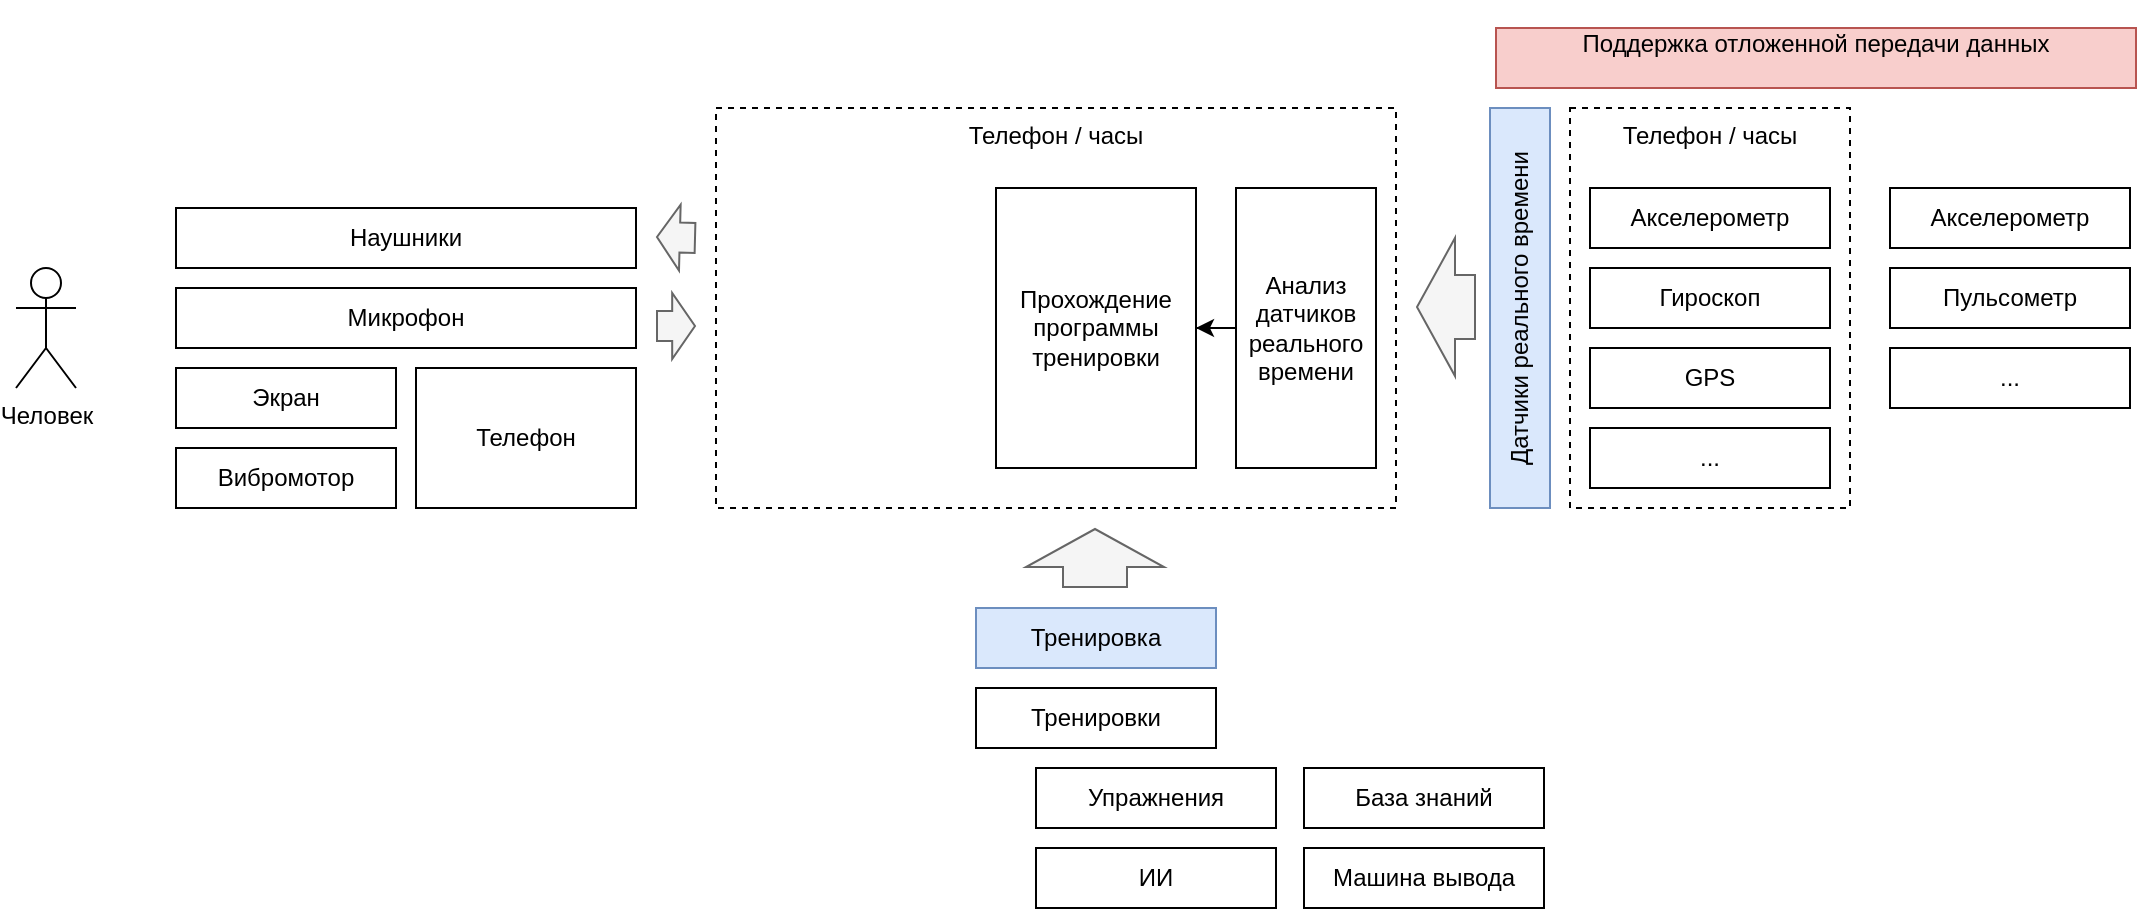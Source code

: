 <mxfile version="21.5.2" type="github">
  <diagram name="Страница 1" id="B03sfNhwtqYUe3YR9xNH">
    <mxGraphModel dx="2062" dy="634" grid="1" gridSize="10" guides="1" tooltips="1" connect="1" arrows="1" fold="1" page="1" pageScale="1" pageWidth="827" pageHeight="1169" math="0" shadow="0">
      <root>
        <mxCell id="0" />
        <mxCell id="1" parent="0" />
        <mxCell id="8p_NZD7iF2NSDvRrFACn-4" value="Телефон / часы" style="rounded=0;whiteSpace=wrap;html=1;align=center;verticalAlign=top;dashed=1;" parent="1" vertex="1">
          <mxGeometry x="544" y="60" width="140" height="200" as="geometry" />
        </mxCell>
        <mxCell id="8p_NZD7iF2NSDvRrFACn-6" value="Гироскоп" style="rounded=0;whiteSpace=wrap;html=1;" parent="1" vertex="1">
          <mxGeometry x="554" y="140" width="120" height="30" as="geometry" />
        </mxCell>
        <mxCell id="8p_NZD7iF2NSDvRrFACn-7" value="Акселерометр" style="rounded=0;whiteSpace=wrap;html=1;" parent="1" vertex="1">
          <mxGeometry x="554" y="100" width="120" height="30" as="geometry" />
        </mxCell>
        <mxCell id="8p_NZD7iF2NSDvRrFACn-8" value="GPS" style="rounded=0;whiteSpace=wrap;html=1;" parent="1" vertex="1">
          <mxGeometry x="554" y="180" width="120" height="30" as="geometry" />
        </mxCell>
        <mxCell id="8p_NZD7iF2NSDvRrFACn-9" value="Датчики реального времени" style="rounded=0;whiteSpace=wrap;html=1;rotation=-90;fillColor=#dae8fc;strokeColor=#6c8ebf;" parent="1" vertex="1">
          <mxGeometry x="419" y="145" width="200" height="30" as="geometry" />
        </mxCell>
        <mxCell id="8p_NZD7iF2NSDvRrFACn-10" value="Акселерометр" style="rounded=0;whiteSpace=wrap;html=1;" parent="1" vertex="1">
          <mxGeometry x="704" y="100" width="120" height="30" as="geometry" />
        </mxCell>
        <mxCell id="8p_NZD7iF2NSDvRrFACn-11" value="Пульсометр" style="rounded=0;whiteSpace=wrap;html=1;" parent="1" vertex="1">
          <mxGeometry x="704" y="140" width="120" height="30" as="geometry" />
        </mxCell>
        <mxCell id="8p_NZD7iF2NSDvRrFACn-16" value="..." style="rounded=0;whiteSpace=wrap;html=1;" parent="1" vertex="1">
          <mxGeometry x="704" y="180" width="120" height="30" as="geometry" />
        </mxCell>
        <mxCell id="8p_NZD7iF2NSDvRrFACn-17" value="..." style="rounded=0;whiteSpace=wrap;html=1;" parent="1" vertex="1">
          <mxGeometry x="554" y="220" width="120" height="30" as="geometry" />
        </mxCell>
        <mxCell id="8p_NZD7iF2NSDvRrFACn-18" value="Телефон / часы" style="rounded=0;whiteSpace=wrap;html=1;align=center;verticalAlign=top;dashed=1;" parent="1" vertex="1">
          <mxGeometry x="117" y="60" width="340" height="200" as="geometry" />
        </mxCell>
        <mxCell id="8p_NZD7iF2NSDvRrFACn-20" value="" style="shape=flexArrow;endArrow=classic;html=1;rounded=0;endWidth=36;endSize=6;width=32;fillColor=#f5f5f5;strokeColor=#666666;" parent="1" edge="1">
          <mxGeometry width="50" height="50" relative="1" as="geometry">
            <mxPoint x="497" y="159.5" as="sourcePoint" />
            <mxPoint x="467" y="159.5" as="targetPoint" />
          </mxGeometry>
        </mxCell>
        <mxCell id="8p_NZD7iF2NSDvRrFACn-21" value="Тренировка" style="rounded=0;whiteSpace=wrap;html=1;rotation=0;fillColor=#dae8fc;strokeColor=#6c8ebf;" parent="1" vertex="1">
          <mxGeometry x="247" y="310" width="120" height="30" as="geometry" />
        </mxCell>
        <mxCell id="8p_NZD7iF2NSDvRrFACn-27" style="edgeStyle=orthogonalEdgeStyle;rounded=0;orthogonalLoop=1;jettySize=auto;html=1;" parent="1" source="8p_NZD7iF2NSDvRrFACn-22" target="8p_NZD7iF2NSDvRrFACn-23" edge="1">
          <mxGeometry relative="1" as="geometry" />
        </mxCell>
        <mxCell id="8p_NZD7iF2NSDvRrFACn-22" value="Анализ датчиков реального времени" style="rounded=0;whiteSpace=wrap;html=1;" parent="1" vertex="1">
          <mxGeometry x="377" y="100" width="70" height="140" as="geometry" />
        </mxCell>
        <mxCell id="8p_NZD7iF2NSDvRrFACn-23" value="&lt;div&gt;Прохождение программы&lt;/div&gt;&lt;div&gt;тренировки&lt;/div&gt;" style="rounded=0;whiteSpace=wrap;html=1;" parent="1" vertex="1">
          <mxGeometry x="257" y="100" width="100" height="140" as="geometry" />
        </mxCell>
        <mxCell id="8p_NZD7iF2NSDvRrFACn-24" value="База знаний" style="rounded=0;whiteSpace=wrap;html=1;" parent="1" vertex="1">
          <mxGeometry x="411" y="390" width="120" height="30" as="geometry" />
        </mxCell>
        <mxCell id="8p_NZD7iF2NSDvRrFACn-25" value="Тренировки" style="rounded=0;whiteSpace=wrap;html=1;" parent="1" vertex="1">
          <mxGeometry x="247" y="350" width="120" height="30" as="geometry" />
        </mxCell>
        <mxCell id="8p_NZD7iF2NSDvRrFACn-26" value="Упражнения" style="rounded=0;whiteSpace=wrap;html=1;" parent="1" vertex="1">
          <mxGeometry x="277" y="390" width="120" height="30" as="geometry" />
        </mxCell>
        <mxCell id="8p_NZD7iF2NSDvRrFACn-28" value="Наушники" style="rounded=0;whiteSpace=wrap;html=1;" parent="1" vertex="1">
          <mxGeometry x="-153" y="110" width="230" height="30" as="geometry" />
        </mxCell>
        <mxCell id="8p_NZD7iF2NSDvRrFACn-29" value="Микрофон" style="rounded=0;whiteSpace=wrap;html=1;" parent="1" vertex="1">
          <mxGeometry x="-153" y="150" width="230" height="30" as="geometry" />
        </mxCell>
        <mxCell id="8p_NZD7iF2NSDvRrFACn-30" value="Человек" style="shape=umlActor;verticalLabelPosition=bottom;verticalAlign=top;html=1;outlineConnect=0;" parent="1" vertex="1">
          <mxGeometry x="-233" y="140" width="30" height="60" as="geometry" />
        </mxCell>
        <mxCell id="8p_NZD7iF2NSDvRrFACn-35" value="" style="shape=flexArrow;endArrow=classic;html=1;rounded=0;endWidth=17;endSize=3.47;width=15;fillColor=#f5f5f5;strokeColor=#666666;" parent="1" edge="1">
          <mxGeometry width="50" height="50" relative="1" as="geometry">
            <mxPoint x="107" y="125" as="sourcePoint" />
            <mxPoint x="87" y="124.5" as="targetPoint" />
          </mxGeometry>
        </mxCell>
        <mxCell id="8p_NZD7iF2NSDvRrFACn-36" value="" style="shape=flexArrow;endArrow=classic;html=1;rounded=0;endWidth=17;endSize=3.47;width=15;fillColor=#f5f5f5;strokeColor=#666666;" parent="1" edge="1">
          <mxGeometry width="50" height="50" relative="1" as="geometry">
            <mxPoint x="87" y="169" as="sourcePoint" />
            <mxPoint x="107" y="169" as="targetPoint" />
          </mxGeometry>
        </mxCell>
        <mxCell id="8p_NZD7iF2NSDvRrFACn-38" value="" style="shape=flexArrow;endArrow=classic;html=1;rounded=0;endWidth=36;endSize=6;width=32;fillColor=#f5f5f5;strokeColor=#666666;" parent="1" edge="1">
          <mxGeometry width="50" height="50" relative="1" as="geometry">
            <mxPoint x="306.5" y="300" as="sourcePoint" />
            <mxPoint x="306.5" y="270" as="targetPoint" />
          </mxGeometry>
        </mxCell>
        <mxCell id="8p_NZD7iF2NSDvRrFACn-41" value="ИИ" style="rounded=0;whiteSpace=wrap;html=1;" parent="1" vertex="1">
          <mxGeometry x="277" y="430" width="120" height="30" as="geometry" />
        </mxCell>
        <mxCell id="8p_NZD7iF2NSDvRrFACn-42" value="Машина вывода" style="rounded=0;whiteSpace=wrap;html=1;" parent="1" vertex="1">
          <mxGeometry x="411" y="430" width="120" height="30" as="geometry" />
        </mxCell>
        <mxCell id="sW8gBYHSpLRF_y8T_Ev4-1" value="Телефон" style="rounded=0;whiteSpace=wrap;html=1;" vertex="1" parent="1">
          <mxGeometry x="-33" y="190" width="110" height="70" as="geometry" />
        </mxCell>
        <mxCell id="sW8gBYHSpLRF_y8T_Ev4-2" value="Вибромотор" style="rounded=0;whiteSpace=wrap;html=1;" vertex="1" parent="1">
          <mxGeometry x="-153" y="230" width="110" height="30" as="geometry" />
        </mxCell>
        <mxCell id="sW8gBYHSpLRF_y8T_Ev4-3" value="Экран" style="rounded=0;whiteSpace=wrap;html=1;" vertex="1" parent="1">
          <mxGeometry x="-153" y="190" width="110" height="30" as="geometry" />
        </mxCell>
        <mxCell id="sW8gBYHSpLRF_y8T_Ev4-5" value="&#xa;Поддержка отложенной передачи данных&#xa;&#xa;" style="rounded=0;whiteSpace=wrap;html=1;strokeColor=#b85450;fillColor=#f8cecc;" vertex="1" parent="1">
          <mxGeometry x="507" y="20" width="320" height="30" as="geometry" />
        </mxCell>
      </root>
    </mxGraphModel>
  </diagram>
</mxfile>
